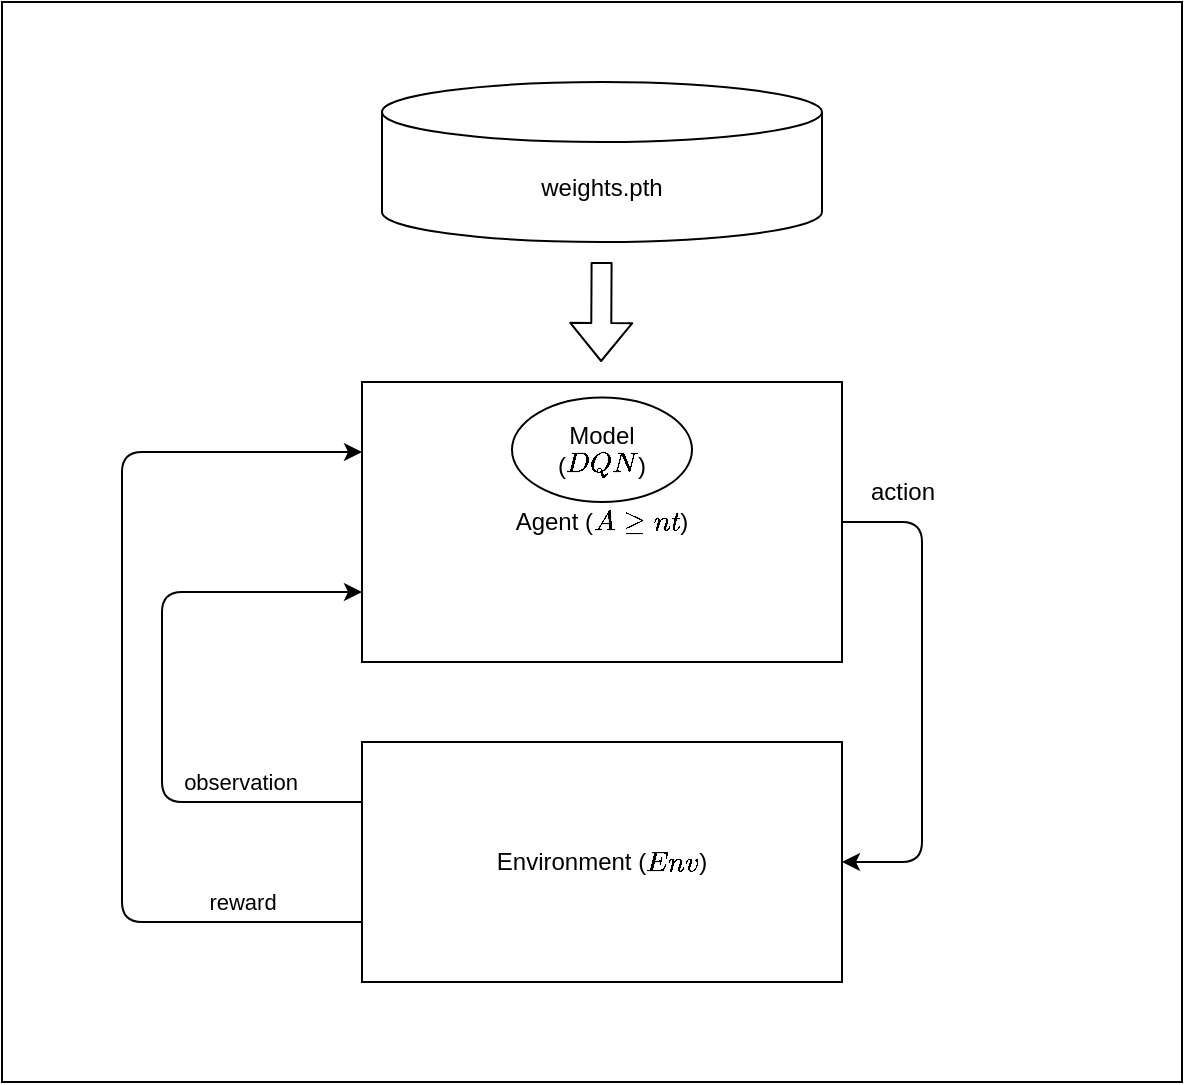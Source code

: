 <mxfile>
    <diagram id="oeE0scEAqZ4WOCVvKyFh" name="Page-1">
        <mxGraphModel dx="1242" dy="700" grid="1" gridSize="10" guides="1" tooltips="1" connect="1" arrows="1" fold="1" page="1" pageScale="1" pageWidth="850" pageHeight="1100" math="0" shadow="0">
            <root>
                <mxCell id="0"/>
                <mxCell id="1" parent="0"/>
                <mxCell id="14" value="" style="rounded=0;whiteSpace=wrap;html=1;" vertex="1" parent="1">
                    <mxGeometry x="100" y="30" width="590" height="540" as="geometry"/>
                </mxCell>
                <mxCell id="4" value="Environment (`Env`)" style="rounded=0;whiteSpace=wrap;html=1;" parent="1" vertex="1">
                    <mxGeometry x="280" y="400" width="240" height="120" as="geometry"/>
                </mxCell>
                <mxCell id="5" value="" style="group" parent="1" vertex="1" connectable="0">
                    <mxGeometry x="280" y="220" width="240" height="140" as="geometry"/>
                </mxCell>
                <mxCell id="2" value="Agent (`Agent`)" style="rounded=0;whiteSpace=wrap;html=1;" parent="5" vertex="1">
                    <mxGeometry width="240" height="140.0" as="geometry"/>
                </mxCell>
                <mxCell id="3" value="Model &lt;br&gt;(`DQN`)" style="ellipse;whiteSpace=wrap;html=1;" parent="5" vertex="1">
                    <mxGeometry x="75" y="7.78" width="90" height="52.22" as="geometry"/>
                </mxCell>
                <mxCell id="6" value="" style="endArrow=classic;html=1;exitX=0;exitY=0.75;exitDx=0;exitDy=0;entryX=0;entryY=0.25;entryDx=0;entryDy=0;" parent="1" source="4" target="2" edge="1">
                    <mxGeometry width="50" height="50" relative="1" as="geometry">
                        <mxPoint x="370" y="380" as="sourcePoint"/>
                        <mxPoint x="420" y="330" as="targetPoint"/>
                        <Array as="points">
                            <mxPoint x="160" y="490"/>
                            <mxPoint x="160" y="255"/>
                        </Array>
                    </mxGeometry>
                </mxCell>
                <mxCell id="7" value="" style="endArrow=classic;html=1;exitX=0;exitY=0.25;exitDx=0;exitDy=0;entryX=0;entryY=0.75;entryDx=0;entryDy=0;" parent="1" source="4" target="2" edge="1">
                    <mxGeometry width="50" height="50" relative="1" as="geometry">
                        <mxPoint x="260" y="440" as="sourcePoint"/>
                        <mxPoint x="260" y="220" as="targetPoint"/>
                        <Array as="points">
                            <mxPoint x="180" y="430"/>
                            <mxPoint x="180" y="325"/>
                        </Array>
                    </mxGeometry>
                </mxCell>
                <mxCell id="8" value="observation" style="edgeLabel;html=1;align=center;verticalAlign=middle;resizable=0;points=[];" parent="7" vertex="1" connectable="0">
                    <mxGeometry x="-0.561" y="-3" relative="1" as="geometry">
                        <mxPoint x="6" y="-7" as="offset"/>
                    </mxGeometry>
                </mxCell>
                <mxCell id="9" value="reward" style="edgeLabel;html=1;align=center;verticalAlign=middle;resizable=0;points=[];" parent="1" vertex="1" connectable="0">
                    <mxGeometry x="220" y="480" as="geometry"/>
                </mxCell>
                <mxCell id="10" value="" style="endArrow=classic;html=1;exitX=1;exitY=0.5;exitDx=0;exitDy=0;entryX=1;entryY=0.5;entryDx=0;entryDy=0;" parent="1" source="2" target="4" edge="1">
                    <mxGeometry width="50" height="50" relative="1" as="geometry">
                        <mxPoint x="370" y="380" as="sourcePoint"/>
                        <mxPoint x="640" y="550" as="targetPoint"/>
                        <Array as="points">
                            <mxPoint x="560" y="290"/>
                            <mxPoint x="560" y="380"/>
                            <mxPoint x="560" y="460"/>
                        </Array>
                    </mxGeometry>
                </mxCell>
                <mxCell id="11" value="action" style="text;html=1;align=center;verticalAlign=middle;resizable=0;points=[];autosize=1;strokeColor=none;fillColor=none;" parent="1" vertex="1">
                    <mxGeometry x="520" y="260" width="60" height="30" as="geometry"/>
                </mxCell>
                <mxCell id="12" value="" style="shape=flexArrow;endArrow=classic;html=1;" parent="1" edge="1">
                    <mxGeometry width="50" height="50" relative="1" as="geometry">
                        <mxPoint x="399.8" y="160" as="sourcePoint"/>
                        <mxPoint x="399.55" y="210" as="targetPoint"/>
                    </mxGeometry>
                </mxCell>
                <mxCell id="13" value="weights.pth" style="shape=cylinder3;whiteSpace=wrap;html=1;boundedLbl=1;backgroundOutline=1;size=15;" parent="1" vertex="1">
                    <mxGeometry x="290" y="70" width="220" height="80" as="geometry"/>
                </mxCell>
            </root>
        </mxGraphModel>
    </diagram>
</mxfile>